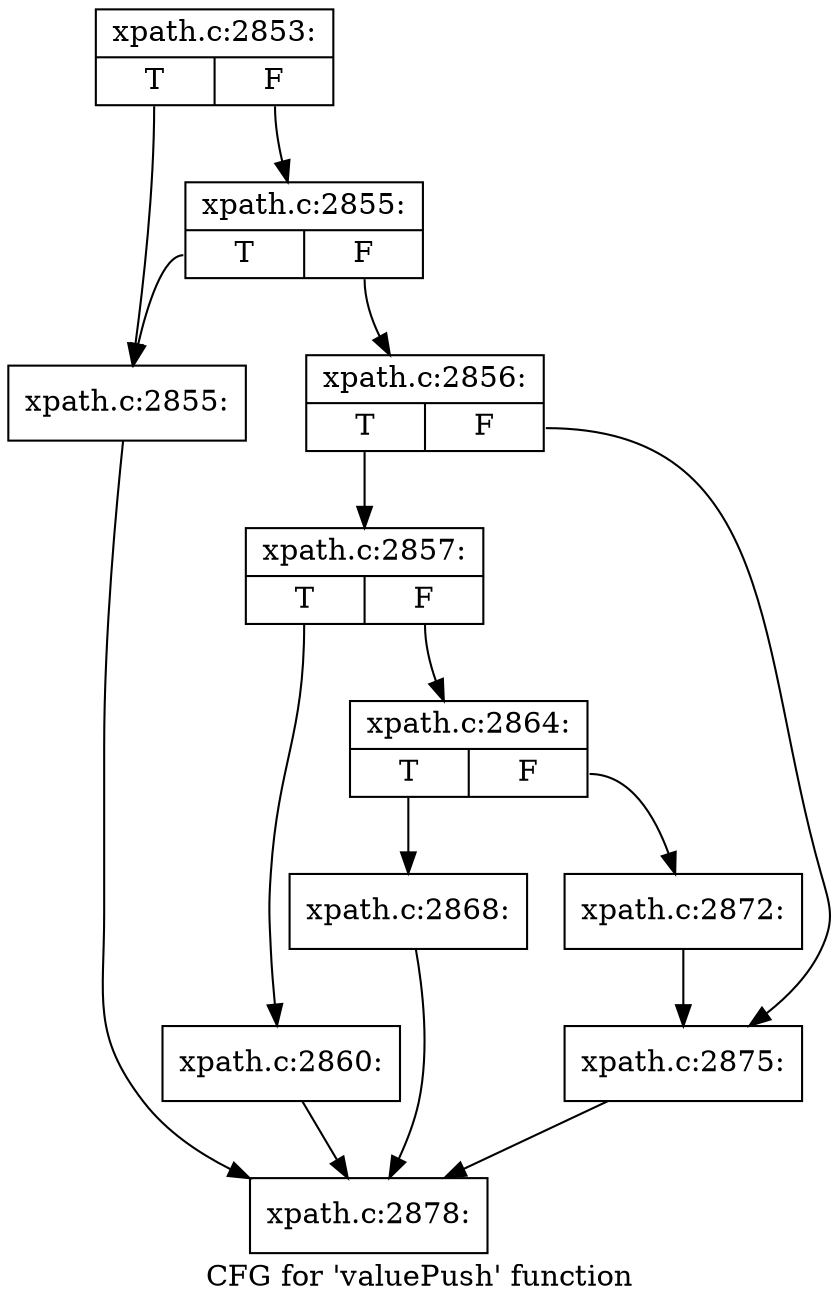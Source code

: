 digraph "CFG for 'valuePush' function" {
	label="CFG for 'valuePush' function";

	Node0x4753b20 [shape=record,label="{xpath.c:2853:|{<s0>T|<s1>F}}"];
	Node0x4753b20:s0 -> Node0x4753cf0;
	Node0x4753b20:s1 -> Node0x47538f0;
	Node0x47538f0 [shape=record,label="{xpath.c:2855:|{<s0>T|<s1>F}}"];
	Node0x47538f0:s0 -> Node0x4753cf0;
	Node0x47538f0:s1 -> Node0x47538a0;
	Node0x4753cf0 [shape=record,label="{xpath.c:2855:}"];
	Node0x4753cf0 -> Node0x4753da0;
	Node0x47538a0 [shape=record,label="{xpath.c:2856:|{<s0>T|<s1>F}}"];
	Node0x47538a0:s0 -> Node0x4754bc0;
	Node0x47538a0:s1 -> Node0x4754c10;
	Node0x4754bc0 [shape=record,label="{xpath.c:2857:|{<s0>T|<s1>F}}"];
	Node0x4754bc0:s0 -> Node0x4626dd0;
	Node0x4754bc0:s1 -> Node0x4626e20;
	Node0x4626dd0 [shape=record,label="{xpath.c:2860:}"];
	Node0x4626dd0 -> Node0x4753da0;
	Node0x4626e20 [shape=record,label="{xpath.c:2864:|{<s0>T|<s1>F}}"];
	Node0x4626e20:s0 -> Node0x4757b00;
	Node0x4626e20:s1 -> Node0x4757b50;
	Node0x4757b00 [shape=record,label="{xpath.c:2868:}"];
	Node0x4757b00 -> Node0x4753da0;
	Node0x4757b50 [shape=record,label="{xpath.c:2872:}"];
	Node0x4757b50 -> Node0x4754c10;
	Node0x4754c10 [shape=record,label="{xpath.c:2875:}"];
	Node0x4754c10 -> Node0x4753da0;
	Node0x4753da0 [shape=record,label="{xpath.c:2878:}"];
}

